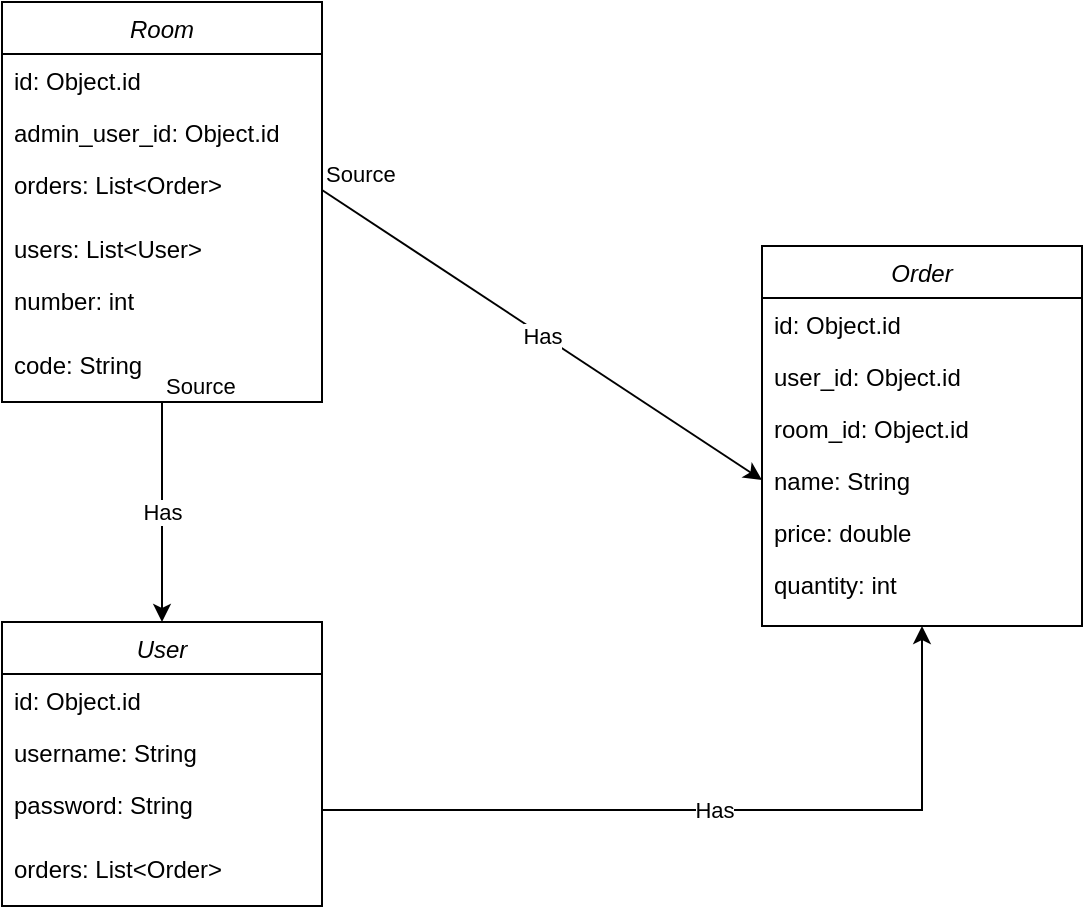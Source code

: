 <mxfile version="20.3.2" type="github">
  <diagram id="C5RBs43oDa-KdzZeNtuy" name="Page-1">
    <mxGraphModel dx="1038" dy="617" grid="1" gridSize="10" guides="1" tooltips="1" connect="1" arrows="1" fold="1" page="1" pageScale="1" pageWidth="827" pageHeight="1169" math="0" shadow="0">
      <root>
        <mxCell id="WIyWlLk6GJQsqaUBKTNV-0" />
        <mxCell id="WIyWlLk6GJQsqaUBKTNV-1" parent="WIyWlLk6GJQsqaUBKTNV-0" />
        <mxCell id="zkfFHV4jXpPFQw0GAbJ--0" value="Room" style="swimlane;fontStyle=2;align=center;verticalAlign=top;childLayout=stackLayout;horizontal=1;startSize=26;horizontalStack=0;resizeParent=1;resizeLast=0;collapsible=1;marginBottom=0;rounded=0;shadow=0;strokeWidth=1;" parent="WIyWlLk6GJQsqaUBKTNV-1" vertex="1">
          <mxGeometry x="60" y="40" width="160" height="200" as="geometry">
            <mxRectangle x="90" y="130" width="160" height="26" as="alternateBounds" />
          </mxGeometry>
        </mxCell>
        <mxCell id="zkfFHV4jXpPFQw0GAbJ--1" value="id: Object.id" style="text;align=left;verticalAlign=top;spacingLeft=4;spacingRight=4;overflow=hidden;rotatable=0;points=[[0,0.5],[1,0.5]];portConstraint=eastwest;" parent="zkfFHV4jXpPFQw0GAbJ--0" vertex="1">
          <mxGeometry y="26" width="160" height="26" as="geometry" />
        </mxCell>
        <mxCell id="oo3fI1GaXFe4hnYP9RAU-7" value="admin_user_id: Object.id " style="text;align=left;verticalAlign=top;spacingLeft=4;spacingRight=4;overflow=hidden;rotatable=0;points=[[0,0.5],[1,0.5]];portConstraint=eastwest;rounded=0;shadow=0;html=0;" vertex="1" parent="zkfFHV4jXpPFQw0GAbJ--0">
          <mxGeometry y="52" width="160" height="26" as="geometry" />
        </mxCell>
        <mxCell id="oo3fI1GaXFe4hnYP9RAU-5" value="orders: List&lt;Order&gt;" style="text;align=left;verticalAlign=top;spacingLeft=4;spacingRight=4;overflow=hidden;rotatable=0;points=[[0,0.5],[1,0.5]];portConstraint=eastwest;rounded=0;shadow=0;html=0;" vertex="1" parent="zkfFHV4jXpPFQw0GAbJ--0">
          <mxGeometry y="78" width="160" height="32" as="geometry" />
        </mxCell>
        <mxCell id="oo3fI1GaXFe4hnYP9RAU-6" value="users: List&lt;User&gt;&#xa;" style="text;align=left;verticalAlign=top;spacingLeft=4;spacingRight=4;overflow=hidden;rotatable=0;points=[[0,0.5],[1,0.5]];portConstraint=eastwest;rounded=0;shadow=0;html=0;" vertex="1" parent="zkfFHV4jXpPFQw0GAbJ--0">
          <mxGeometry y="110" width="160" height="26" as="geometry" />
        </mxCell>
        <mxCell id="zkfFHV4jXpPFQw0GAbJ--3" value="number: int" style="text;align=left;verticalAlign=top;spacingLeft=4;spacingRight=4;overflow=hidden;rotatable=0;points=[[0,0.5],[1,0.5]];portConstraint=eastwest;rounded=0;shadow=0;html=0;" parent="zkfFHV4jXpPFQw0GAbJ--0" vertex="1">
          <mxGeometry y="136" width="160" height="32" as="geometry" />
        </mxCell>
        <mxCell id="zkfFHV4jXpPFQw0GAbJ--2" value="code: String" style="text;align=left;verticalAlign=top;spacingLeft=4;spacingRight=4;overflow=hidden;rotatable=0;points=[[0,0.5],[1,0.5]];portConstraint=eastwest;rounded=0;shadow=0;html=0;" parent="zkfFHV4jXpPFQw0GAbJ--0" vertex="1">
          <mxGeometry y="168" width="160" height="26" as="geometry" />
        </mxCell>
        <mxCell id="PDcN6j8bHPizutNn0-z1-1" value="User" style="swimlane;fontStyle=2;align=center;verticalAlign=top;childLayout=stackLayout;horizontal=1;startSize=26;horizontalStack=0;resizeParent=1;resizeLast=0;collapsible=1;marginBottom=0;rounded=0;shadow=0;strokeWidth=1;" parent="WIyWlLk6GJQsqaUBKTNV-1" vertex="1">
          <mxGeometry x="60" y="350" width="160" height="142" as="geometry">
            <mxRectangle x="90" y="130" width="160" height="26" as="alternateBounds" />
          </mxGeometry>
        </mxCell>
        <mxCell id="PDcN6j8bHPizutNn0-z1-2" value="id: Object.id" style="text;align=left;verticalAlign=top;spacingLeft=4;spacingRight=4;overflow=hidden;rotatable=0;points=[[0,0.5],[1,0.5]];portConstraint=eastwest;" parent="PDcN6j8bHPizutNn0-z1-1" vertex="1">
          <mxGeometry y="26" width="160" height="26" as="geometry" />
        </mxCell>
        <mxCell id="PDcN6j8bHPizutNn0-z1-3" value="username: String" style="text;align=left;verticalAlign=top;spacingLeft=4;spacingRight=4;overflow=hidden;rotatable=0;points=[[0,0.5],[1,0.5]];portConstraint=eastwest;rounded=0;shadow=0;html=0;" parent="PDcN6j8bHPizutNn0-z1-1" vertex="1">
          <mxGeometry y="52" width="160" height="26" as="geometry" />
        </mxCell>
        <mxCell id="PDcN6j8bHPizutNn0-z1-4" value="password: String" style="text;align=left;verticalAlign=top;spacingLeft=4;spacingRight=4;overflow=hidden;rotatable=0;points=[[0,0.5],[1,0.5]];portConstraint=eastwest;rounded=0;shadow=0;html=0;" parent="PDcN6j8bHPizutNn0-z1-1" vertex="1">
          <mxGeometry y="78" width="160" height="32" as="geometry" />
        </mxCell>
        <mxCell id="PDcN6j8bHPizutNn0-z1-10" value="orders: List&lt;Order&gt;" style="text;align=left;verticalAlign=top;spacingLeft=4;spacingRight=4;overflow=hidden;rotatable=0;points=[[0,0.5],[1,0.5]];portConstraint=eastwest;rounded=0;shadow=0;html=0;" parent="PDcN6j8bHPizutNn0-z1-1" vertex="1">
          <mxGeometry y="110" width="160" height="32" as="geometry" />
        </mxCell>
        <mxCell id="PDcN6j8bHPizutNn0-z1-11" value="Order" style="swimlane;fontStyle=2;align=center;verticalAlign=top;childLayout=stackLayout;horizontal=1;startSize=26;horizontalStack=0;resizeParent=1;resizeLast=0;collapsible=1;marginBottom=0;rounded=0;shadow=0;strokeWidth=1;" parent="WIyWlLk6GJQsqaUBKTNV-1" vertex="1">
          <mxGeometry x="440" y="162" width="160" height="190" as="geometry">
            <mxRectangle x="440" y="162" width="160" height="26" as="alternateBounds" />
          </mxGeometry>
        </mxCell>
        <mxCell id="PDcN6j8bHPizutNn0-z1-12" value="id: Object.id" style="text;align=left;verticalAlign=top;spacingLeft=4;spacingRight=4;overflow=hidden;rotatable=0;points=[[0,0.5],[1,0.5]];portConstraint=eastwest;" parent="PDcN6j8bHPizutNn0-z1-11" vertex="1">
          <mxGeometry y="26" width="160" height="26" as="geometry" />
        </mxCell>
        <mxCell id="PDcN6j8bHPizutNn0-z1-18" value="user_id: Object.id" style="text;align=left;verticalAlign=top;spacingLeft=4;spacingRight=4;overflow=hidden;rotatable=0;points=[[0,0.5],[1,0.5]];portConstraint=eastwest;" parent="PDcN6j8bHPizutNn0-z1-11" vertex="1">
          <mxGeometry y="52" width="160" height="26" as="geometry" />
        </mxCell>
        <mxCell id="PDcN6j8bHPizutNn0-z1-19" value="room_id: Object.id" style="text;align=left;verticalAlign=top;spacingLeft=4;spacingRight=4;overflow=hidden;rotatable=0;points=[[0,0.5],[1,0.5]];portConstraint=eastwest;" parent="PDcN6j8bHPizutNn0-z1-11" vertex="1">
          <mxGeometry y="78" width="160" height="26" as="geometry" />
        </mxCell>
        <mxCell id="PDcN6j8bHPizutNn0-z1-24" value="name: String" style="text;align=left;verticalAlign=top;spacingLeft=4;spacingRight=4;overflow=hidden;rotatable=0;points=[[0,0.5],[1,0.5]];portConstraint=eastwest;" parent="PDcN6j8bHPizutNn0-z1-11" vertex="1">
          <mxGeometry y="104" width="160" height="26" as="geometry" />
        </mxCell>
        <mxCell id="PDcN6j8bHPizutNn0-z1-25" value="price: double" style="text;align=left;verticalAlign=top;spacingLeft=4;spacingRight=4;overflow=hidden;rotatable=0;points=[[0,0.5],[1,0.5]];portConstraint=eastwest;" parent="PDcN6j8bHPizutNn0-z1-11" vertex="1">
          <mxGeometry y="130" width="160" height="26" as="geometry" />
        </mxCell>
        <mxCell id="PDcN6j8bHPizutNn0-z1-26" value="quantity: int" style="text;align=left;verticalAlign=top;spacingLeft=4;spacingRight=4;overflow=hidden;rotatable=0;points=[[0,0.5],[1,0.5]];portConstraint=eastwest;" parent="PDcN6j8bHPizutNn0-z1-11" vertex="1">
          <mxGeometry y="156" width="160" height="26" as="geometry" />
        </mxCell>
        <mxCell id="PDcN6j8bHPizutNn0-z1-28" value="" style="endArrow=classic;html=1;rounded=0;exitX=1;exitY=0.5;exitDx=0;exitDy=0;entryX=0.5;entryY=1;entryDx=0;entryDy=0;" parent="WIyWlLk6GJQsqaUBKTNV-1" source="PDcN6j8bHPizutNn0-z1-4" target="PDcN6j8bHPizutNn0-z1-11" edge="1">
          <mxGeometry relative="1" as="geometry">
            <mxPoint x="280" y="430" as="sourcePoint" />
            <mxPoint x="440" y="430" as="targetPoint" />
            <Array as="points">
              <mxPoint x="520" y="444" />
              <mxPoint x="520" y="434" />
            </Array>
          </mxGeometry>
        </mxCell>
        <mxCell id="PDcN6j8bHPizutNn0-z1-29" value="Has" style="edgeLabel;resizable=0;html=1;align=center;verticalAlign=middle;" parent="PDcN6j8bHPizutNn0-z1-28" connectable="0" vertex="1">
          <mxGeometry relative="1" as="geometry" />
        </mxCell>
        <mxCell id="oo3fI1GaXFe4hnYP9RAU-9" value="a" style="endArrow=classic;html=1;rounded=0;exitX=0.5;exitY=1;exitDx=0;exitDy=0;entryX=0.5;entryY=0;entryDx=0;entryDy=0;" edge="1" parent="WIyWlLk6GJQsqaUBKTNV-1" source="zkfFHV4jXpPFQw0GAbJ--0" target="PDcN6j8bHPizutNn0-z1-1">
          <mxGeometry relative="1" as="geometry">
            <mxPoint x="330" y="120" as="sourcePoint" />
            <mxPoint x="490" y="120" as="targetPoint" />
          </mxGeometry>
        </mxCell>
        <mxCell id="oo3fI1GaXFe4hnYP9RAU-10" value="Has" style="edgeLabel;resizable=0;html=1;align=center;verticalAlign=middle;" connectable="0" vertex="1" parent="oo3fI1GaXFe4hnYP9RAU-9">
          <mxGeometry relative="1" as="geometry" />
        </mxCell>
        <mxCell id="oo3fI1GaXFe4hnYP9RAU-11" value="Source" style="edgeLabel;resizable=0;html=1;align=left;verticalAlign=bottom;" connectable="0" vertex="1" parent="oo3fI1GaXFe4hnYP9RAU-9">
          <mxGeometry x="-1" relative="1" as="geometry" />
        </mxCell>
        <mxCell id="oo3fI1GaXFe4hnYP9RAU-13" value="" style="endArrow=classic;html=1;rounded=0;exitX=1;exitY=0.5;exitDx=0;exitDy=0;entryX=0;entryY=0.5;entryDx=0;entryDy=0;" edge="1" parent="WIyWlLk6GJQsqaUBKTNV-1" source="oo3fI1GaXFe4hnYP9RAU-5" target="PDcN6j8bHPizutNn0-z1-24">
          <mxGeometry relative="1" as="geometry">
            <mxPoint x="330" y="320" as="sourcePoint" />
            <mxPoint x="490" y="320" as="targetPoint" />
          </mxGeometry>
        </mxCell>
        <mxCell id="oo3fI1GaXFe4hnYP9RAU-14" value="Has&lt;br&gt;" style="edgeLabel;resizable=0;html=1;align=center;verticalAlign=middle;" connectable="0" vertex="1" parent="oo3fI1GaXFe4hnYP9RAU-13">
          <mxGeometry relative="1" as="geometry" />
        </mxCell>
        <mxCell id="oo3fI1GaXFe4hnYP9RAU-15" value="Source" style="edgeLabel;resizable=0;html=1;align=left;verticalAlign=bottom;" connectable="0" vertex="1" parent="oo3fI1GaXFe4hnYP9RAU-13">
          <mxGeometry x="-1" relative="1" as="geometry" />
        </mxCell>
      </root>
    </mxGraphModel>
  </diagram>
</mxfile>
